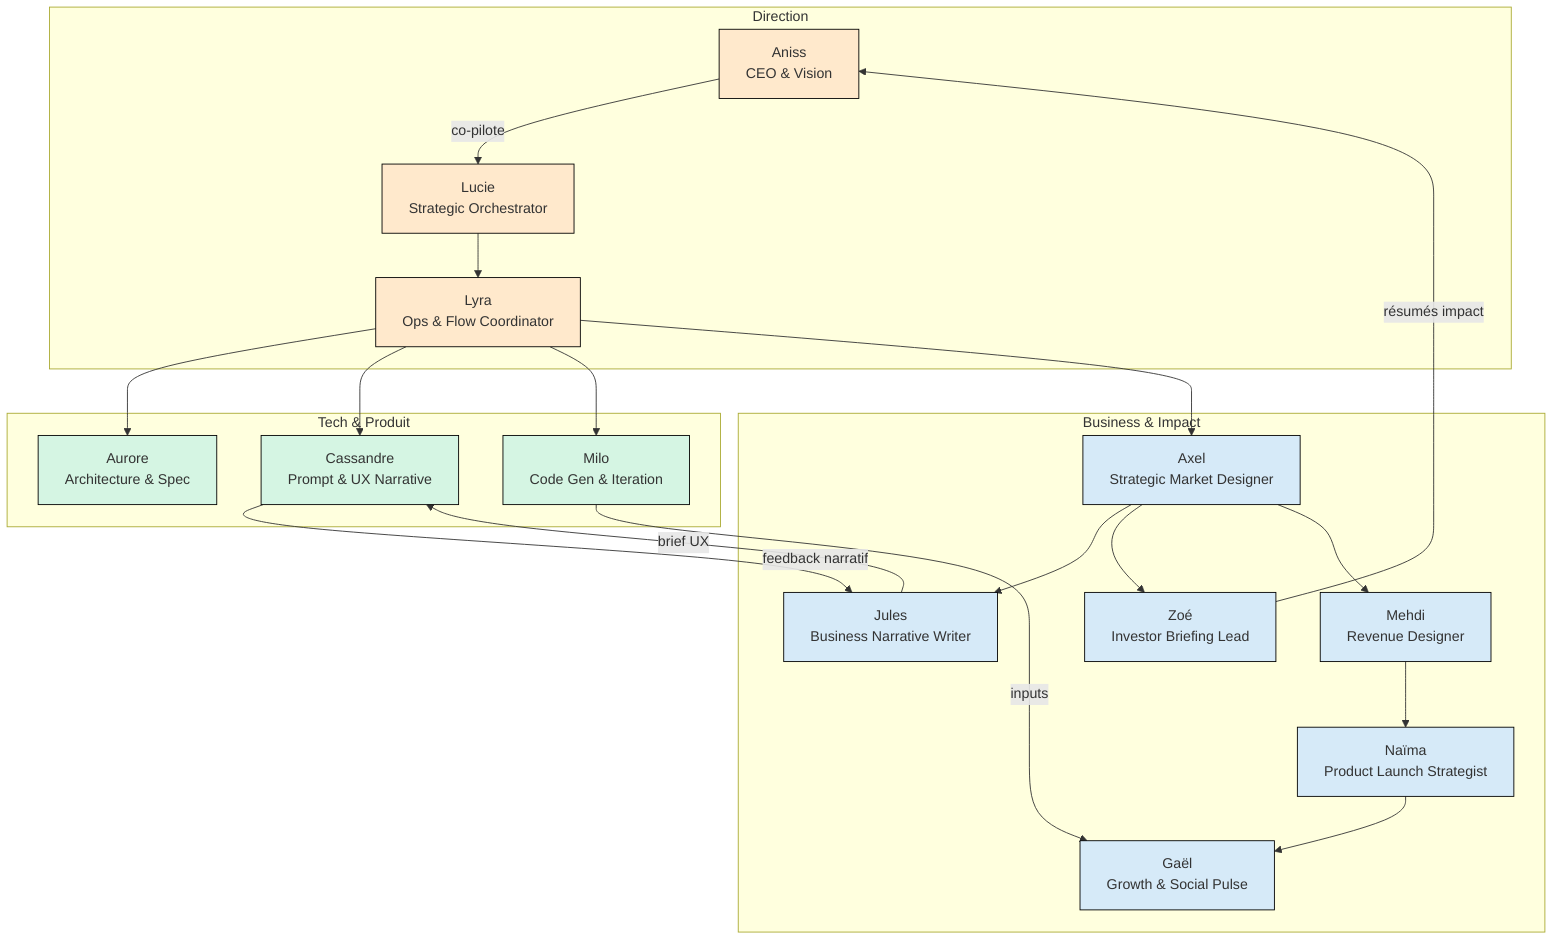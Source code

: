 graph TD

  %% Bloc direction
  subgraph Direction
    Aniss["Aniss\nCEO & Vision"]
    Lucie["Lucie\nStrategic Orchestrator"]
    Lyra["Lyra\nOps & Flow Coordinator"]
  end

  %% Bloc Tech & Produit
  subgraph Tech_Produit["Tech & Produit"]
    Aurore["Aurore\nArchitecture & Spec"]
    Cassandre["Cassandre\nPrompt & UX Narrative"]
    Milo["Milo\nCode Gen & Iteration"]
  end

  %% Bloc Business & Impact
  subgraph Business_Impact["Business & Impact"]
    Axel["Axel\nStrategic Market Designer"]
    Jules["Jules\nBusiness Narrative Writer"]
    Zoé["Zoé\nInvestor Briefing Lead"]
    Mehdi["Mehdi\nRevenue Designer"]
    Naïma["Naïma\nProduct Launch Strategist"]
    Gaël["Gaël\nGrowth & Social Pulse"]
  end

  %% Liens hiérarchiques / opérationnels
  Aniss -->|co-pilote| Lucie
  Lucie --> Lyra

  Lyra --> Aurore
  Lyra --> Cassandre
  Lyra --> Milo

  Lyra --> Axel
  Axel --> Jules
  Axel --> Zoé
  Axel --> Mehdi
  Mehdi --> Naïma
  Naïma --> Gaël

  %% Liens transverses
  Jules -->|brief UX| Cassandre
  Zoé -->|résumés impact| Aniss
  Milo -->|inputs| Gaël
  Cassandre -->|feedback narratif| Jules

  %% Styles
  classDef core fill:#ffe9cc,stroke:#000,stroke-width:1px;
  class Aniss,Lucie,Lyra core;

  classDef tech fill:#d5f5e3,stroke:#000,stroke-width:1px;
  class Aurore,Cassandre,Milo tech;

  classDef biz fill:#d6eaf8,stroke:#000,stroke-width:1px;
  class Axel,Jules,Zoé,Mehdi,Naïma,Gaël biz;